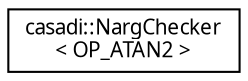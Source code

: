 digraph "Graphical Class Hierarchy"
{
  edge [fontname="FreeSans.ttf",fontsize="10",labelfontname="FreeSans.ttf",labelfontsize="10"];
  node [fontname="FreeSans.ttf",fontsize="10",shape=record];
  rankdir="LR";
  Node1 [label="casadi::NargChecker\l\< OP_ATAN2 \>",height=0.2,width=0.4,color="black", fillcolor="white", style="filled",URL="$d0/dd1/structcasadi_1_1NargChecker_3_01OP__ATAN2_01_4.html"];
}

